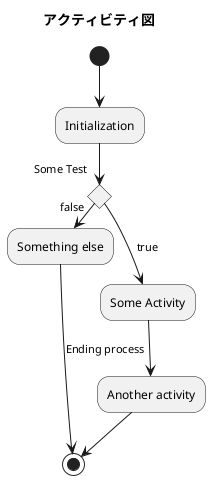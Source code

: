 @startuml
title アクティビティ図

(*) --> "Initialization"
if "Some Test" then
-->[true] "Some Activity"
--> "Another activity"
--> (*)
else
->[false] "Something else"
-->[Ending process] (*)
endif

@enduml